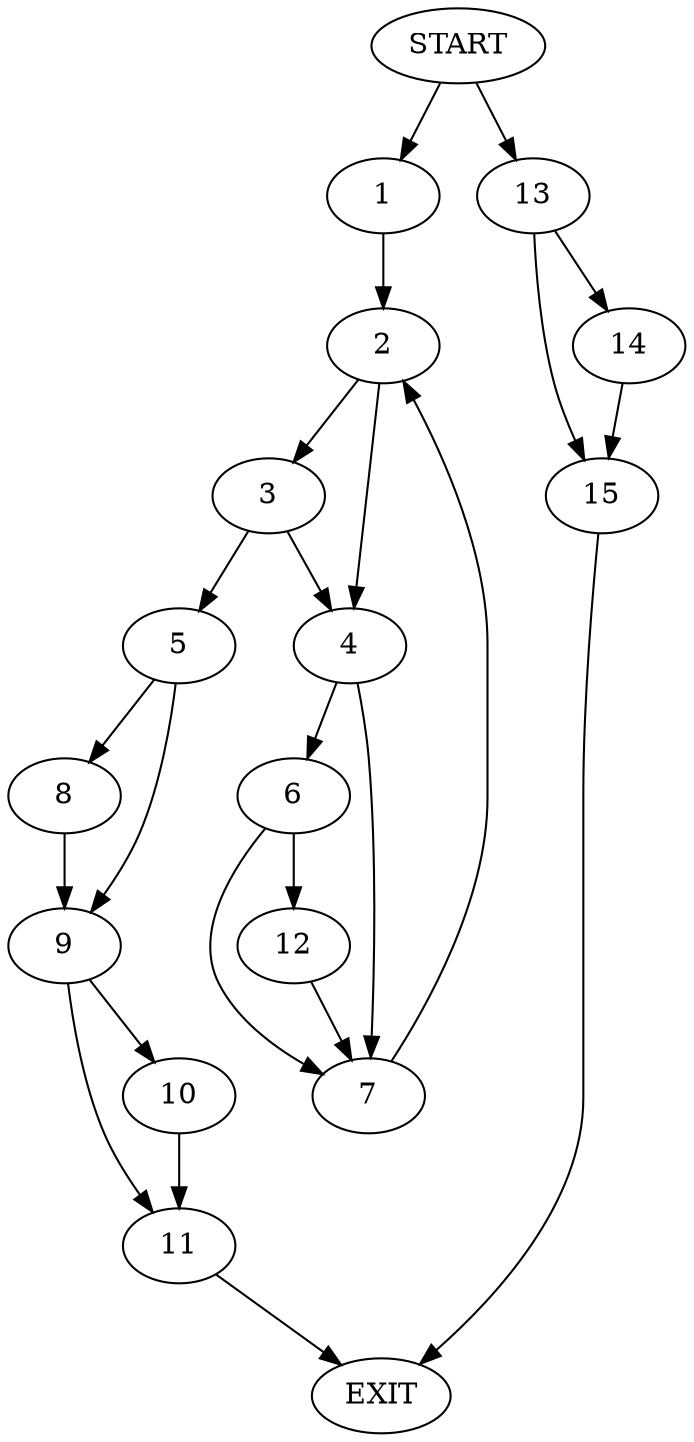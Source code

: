 digraph {
0 [label="START"]
16 [label="EXIT"]
0 -> 1
1 -> 2
2 -> 3
2 -> 4
3 -> 5
3 -> 4
4 -> 6
4 -> 7
5 -> 8
5 -> 9
9 -> 10
9 -> 11
8 -> 9
10 -> 11
11 -> 16
6 -> 12
6 -> 7
7 -> 2
12 -> 7
0 -> 13
13 -> 14
13 -> 15
14 -> 15
15 -> 16
}
